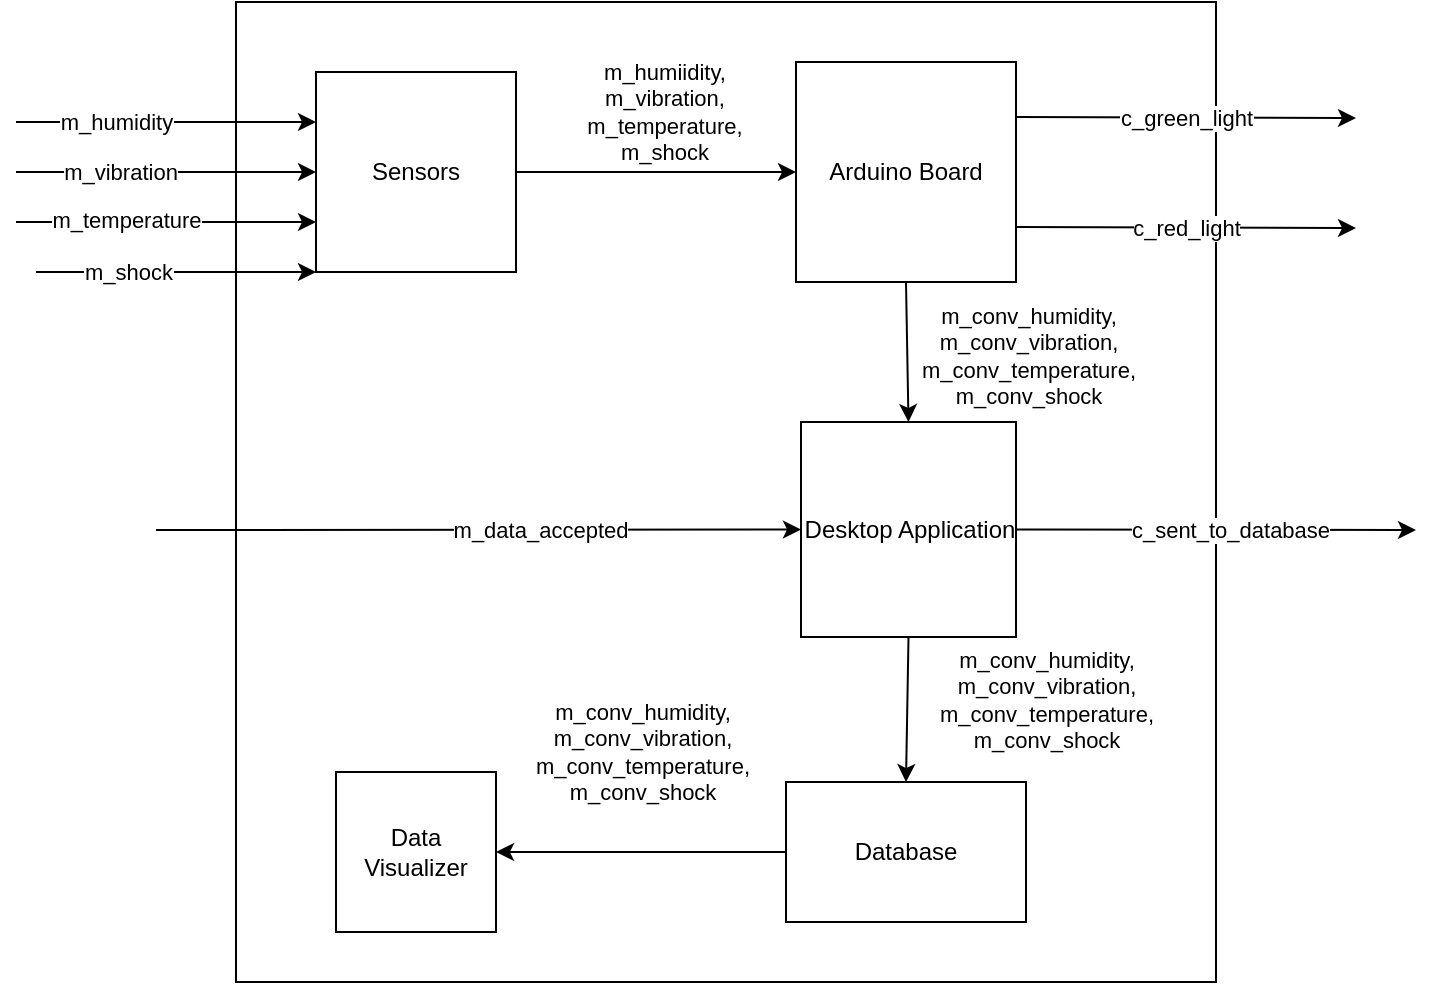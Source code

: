 <mxfile version="20.4.0" type="device"><diagram id="iD_DBWiibm2gYcCFEskn" name="Page-1"><mxGraphModel dx="1422" dy="794" grid="1" gridSize="10" guides="1" tooltips="1" connect="1" arrows="1" fold="1" page="1" pageScale="1" pageWidth="850" pageHeight="1100" math="0" shadow="0"><root><mxCell id="0"/><mxCell id="1" parent="0"/><mxCell id="KCez1qcr7-Eu8B4qfMDY-1" value="" style="whiteSpace=wrap;html=1;aspect=fixed;" parent="1" vertex="1"><mxGeometry x="160" y="180" width="490" height="490" as="geometry"/></mxCell><mxCell id="KCez1qcr7-Eu8B4qfMDY-3" value="m_humidity" style="endArrow=classic;html=1;rounded=0;entryX=0;entryY=0.25;entryDx=0;entryDy=0;" parent="1" target="KCez1qcr7-Eu8B4qfMDY-4" edge="1"><mxGeometry x="-0.333" width="50" height="50" relative="1" as="geometry"><mxPoint x="50" y="240" as="sourcePoint"/><mxPoint x="239" y="260" as="targetPoint"/><mxPoint as="offset"/></mxGeometry></mxCell><mxCell id="KCez1qcr7-Eu8B4qfMDY-47" value="m_humiidity,&lt;br&gt;m_vibration,&lt;br&gt;m_temperature,&lt;br&gt;m_shock" style="edgeStyle=orthogonalEdgeStyle;rounded=0;orthogonalLoop=1;jettySize=auto;html=1;exitX=1;exitY=0.5;exitDx=0;exitDy=0;entryX=0;entryY=0.5;entryDx=0;entryDy=0;" parent="1" source="KCez1qcr7-Eu8B4qfMDY-4" target="KCez1qcr7-Eu8B4qfMDY-11" edge="1"><mxGeometry x="0.059" y="30" relative="1" as="geometry"><mxPoint as="offset"/></mxGeometry></mxCell><mxCell id="KCez1qcr7-Eu8B4qfMDY-4" value="Sensors" style="whiteSpace=wrap;html=1;aspect=fixed;" parent="1" vertex="1"><mxGeometry x="200" y="215" width="100" height="100" as="geometry"/></mxCell><mxCell id="KCez1qcr7-Eu8B4qfMDY-5" value="" style="endArrow=classic;html=1;rounded=0;entryX=0;entryY=0.5;entryDx=0;entryDy=0;" parent="1" target="KCez1qcr7-Eu8B4qfMDY-4" edge="1"><mxGeometry width="50" height="50" relative="1" as="geometry"><mxPoint x="50" y="265" as="sourcePoint"/><mxPoint x="400" y="380" as="targetPoint"/></mxGeometry></mxCell><mxCell id="KCez1qcr7-Eu8B4qfMDY-6" value="m_vibration" style="edgeLabel;html=1;align=center;verticalAlign=middle;resizable=0;points=[];" parent="KCez1qcr7-Eu8B4qfMDY-5" vertex="1" connectable="0"><mxGeometry x="0.233" y="-1" relative="1" as="geometry"><mxPoint x="-41" y="-1" as="offset"/></mxGeometry></mxCell><mxCell id="KCez1qcr7-Eu8B4qfMDY-7" value="" style="endArrow=classic;html=1;rounded=0;entryX=0;entryY=0.75;entryDx=0;entryDy=0;" parent="1" target="KCez1qcr7-Eu8B4qfMDY-4" edge="1"><mxGeometry width="50" height="50" relative="1" as="geometry"><mxPoint x="50" y="290" as="sourcePoint"/><mxPoint x="130" y="350" as="targetPoint"/></mxGeometry></mxCell><mxCell id="KCez1qcr7-Eu8B4qfMDY-8" value="m_temperature" style="edgeLabel;html=1;align=center;verticalAlign=middle;resizable=0;points=[];" parent="KCez1qcr7-Eu8B4qfMDY-7" vertex="1" connectable="0"><mxGeometry x="-0.26" y="-1" relative="1" as="geometry"><mxPoint x="-1" y="-2" as="offset"/></mxGeometry></mxCell><mxCell id="KCez1qcr7-Eu8B4qfMDY-9" value="" style="endArrow=classic;html=1;rounded=0;entryX=0;entryY=1;entryDx=0;entryDy=0;" parent="1" target="KCez1qcr7-Eu8B4qfMDY-4" edge="1"><mxGeometry width="50" height="50" relative="1" as="geometry"><mxPoint x="60" y="315" as="sourcePoint"/><mxPoint x="400" y="380" as="targetPoint"/></mxGeometry></mxCell><mxCell id="KCez1qcr7-Eu8B4qfMDY-10" value="m_shock" style="edgeLabel;html=1;align=center;verticalAlign=middle;resizable=0;points=[];" parent="KCez1qcr7-Eu8B4qfMDY-9" vertex="1" connectable="0"><mxGeometry x="-0.249" y="-2" relative="1" as="geometry"><mxPoint x="-7" y="-2" as="offset"/></mxGeometry></mxCell><mxCell id="KCez1qcr7-Eu8B4qfMDY-11" value="Arduino Board" style="whiteSpace=wrap;html=1;aspect=fixed;" parent="1" vertex="1"><mxGeometry x="440" y="210" width="110" height="110" as="geometry"/></mxCell><mxCell id="KCez1qcr7-Eu8B4qfMDY-25" value="Desktop Application" style="whiteSpace=wrap;html=1;aspect=fixed;" parent="1" vertex="1"><mxGeometry x="442.5" y="390" width="107.5" height="107.5" as="geometry"/></mxCell><mxCell id="KCez1qcr7-Eu8B4qfMDY-37" value="" style="endArrow=classic;html=1;rounded=0;entryX=0;entryY=0.5;entryDx=0;entryDy=0;" parent="1" target="KCez1qcr7-Eu8B4qfMDY-25" edge="1"><mxGeometry width="50" height="50" relative="1" as="geometry"><mxPoint x="120" y="444" as="sourcePoint"/><mxPoint x="170" y="445" as="targetPoint"/></mxGeometry></mxCell><mxCell id="KCez1qcr7-Eu8B4qfMDY-38" value="m_data_accepted" style="edgeLabel;html=1;align=center;verticalAlign=middle;resizable=0;points=[];" parent="KCez1qcr7-Eu8B4qfMDY-37" vertex="1" connectable="0"><mxGeometry x="0.189" y="-3" relative="1" as="geometry"><mxPoint y="-3" as="offset"/></mxGeometry></mxCell><mxCell id="KCez1qcr7-Eu8B4qfMDY-39" value="c_green_light" style="endArrow=classic;html=1;rounded=0;exitX=1;exitY=0.25;exitDx=0;exitDy=0;" parent="1" source="KCez1qcr7-Eu8B4qfMDY-11" edge="1"><mxGeometry width="50" height="50" relative="1" as="geometry"><mxPoint x="710" y="305" as="sourcePoint"/><mxPoint x="720" y="238" as="targetPoint"/></mxGeometry></mxCell><mxCell id="KCez1qcr7-Eu8B4qfMDY-40" value="" style="endArrow=classic;html=1;rounded=0;" parent="1" source="KCez1qcr7-Eu8B4qfMDY-25" edge="1"><mxGeometry width="50" height="50" relative="1" as="geometry"><mxPoint x="700" y="510" as="sourcePoint"/><mxPoint x="750" y="444" as="targetPoint"/></mxGeometry></mxCell><mxCell id="KCez1qcr7-Eu8B4qfMDY-41" value="c_sent_to_database" style="edgeLabel;html=1;align=center;verticalAlign=middle;resizable=0;points=[];" parent="KCez1qcr7-Eu8B4qfMDY-40" vertex="1" connectable="0"><mxGeometry x="0.568" y="-3" relative="1" as="geometry"><mxPoint x="-50" y="-3" as="offset"/></mxGeometry></mxCell><mxCell id="KCez1qcr7-Eu8B4qfMDY-46" value="c_red_light" style="endArrow=classic;html=1;rounded=0;exitX=1;exitY=0.75;exitDx=0;exitDy=0;" parent="1" source="KCez1qcr7-Eu8B4qfMDY-11" edge="1"><mxGeometry width="50" height="50" relative="1" as="geometry"><mxPoint x="350" y="420" as="sourcePoint"/><mxPoint x="720" y="293" as="targetPoint"/></mxGeometry></mxCell><mxCell id="KCez1qcr7-Eu8B4qfMDY-49" value="m_conv_humidity,&lt;br&gt;m_conv_vibration,&lt;br&gt;m_conv_temperature,&lt;br&gt;m_conv_shock" style="endArrow=classic;html=1;rounded=0;entryX=0.5;entryY=0;entryDx=0;entryDy=0;exitX=0.5;exitY=1;exitDx=0;exitDy=0;" parent="1" source="KCez1qcr7-Eu8B4qfMDY-11" target="KCez1qcr7-Eu8B4qfMDY-25" edge="1"><mxGeometry x="0.091" y="60" width="50" height="50" relative="1" as="geometry"><mxPoint x="350" y="400" as="sourcePoint"/><mxPoint x="400" y="350" as="targetPoint"/><mxPoint as="offset"/></mxGeometry></mxCell><mxCell id="e5zvWjAGqV0YyHUXiwCY-1" value="Database" style="rounded=0;whiteSpace=wrap;html=1;" parent="1" vertex="1"><mxGeometry x="435" y="570" width="120" height="70" as="geometry"/></mxCell><mxCell id="e5zvWjAGqV0YyHUXiwCY-2" value="m_conv_humidity,&lt;br&gt;m_conv_vibration,&lt;br&gt;m_conv_temperature,&lt;br&gt;m_conv_shock" style="endArrow=classic;html=1;rounded=0;entryX=0.5;entryY=0;entryDx=0;entryDy=0;exitX=0.5;exitY=1;exitDx=0;exitDy=0;" parent="1" source="KCez1qcr7-Eu8B4qfMDY-25" target="e5zvWjAGqV0YyHUXiwCY-1" edge="1"><mxGeometry x="-0.16" y="69" width="50" height="50" relative="1" as="geometry"><mxPoint x="494.5" y="510" as="sourcePoint"/><mxPoint x="494.5" y="580" as="targetPoint"/><mxPoint as="offset"/></mxGeometry></mxCell><mxCell id="nqJSxh9PZ0Jv4ChQCjZn-2" value="Data Visualizer" style="whiteSpace=wrap;html=1;aspect=fixed;" vertex="1" parent="1"><mxGeometry x="210" y="565" width="80" height="80" as="geometry"/></mxCell><mxCell id="nqJSxh9PZ0Jv4ChQCjZn-8" value="m_conv_humidity,&lt;br&gt;m_conv_vibration,&lt;br&gt;m_conv_temperature,&lt;br&gt;m_conv_shock" style="endArrow=classic;html=1;rounded=0;entryX=1;entryY=0.5;entryDx=0;entryDy=0;exitX=0;exitY=0.5;exitDx=0;exitDy=0;" edge="1" parent="1" source="e5zvWjAGqV0YyHUXiwCY-1" target="nqJSxh9PZ0Jv4ChQCjZn-2"><mxGeometry y="-50" width="50" height="50" relative="1" as="geometry"><mxPoint x="326.25" y="497.5" as="sourcePoint"/><mxPoint x="320" y="575" as="targetPoint"/><mxPoint as="offset"/></mxGeometry></mxCell></root></mxGraphModel></diagram></mxfile>
